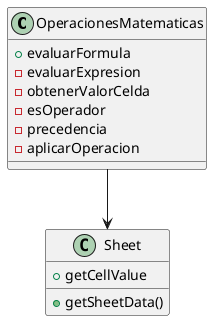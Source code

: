@startuml OperacionesMatematicas

class OperacionesMatematicas {
    + evaluarFormula
    - evaluarExpresion
    - obtenerValorCelda
    - esOperador
    - precedencia
    - aplicarOperacion
}

class Sheet {
    + getSheetData()
    + getCellValue
}

OperacionesMatematicas --> Sheet 

@enduml
